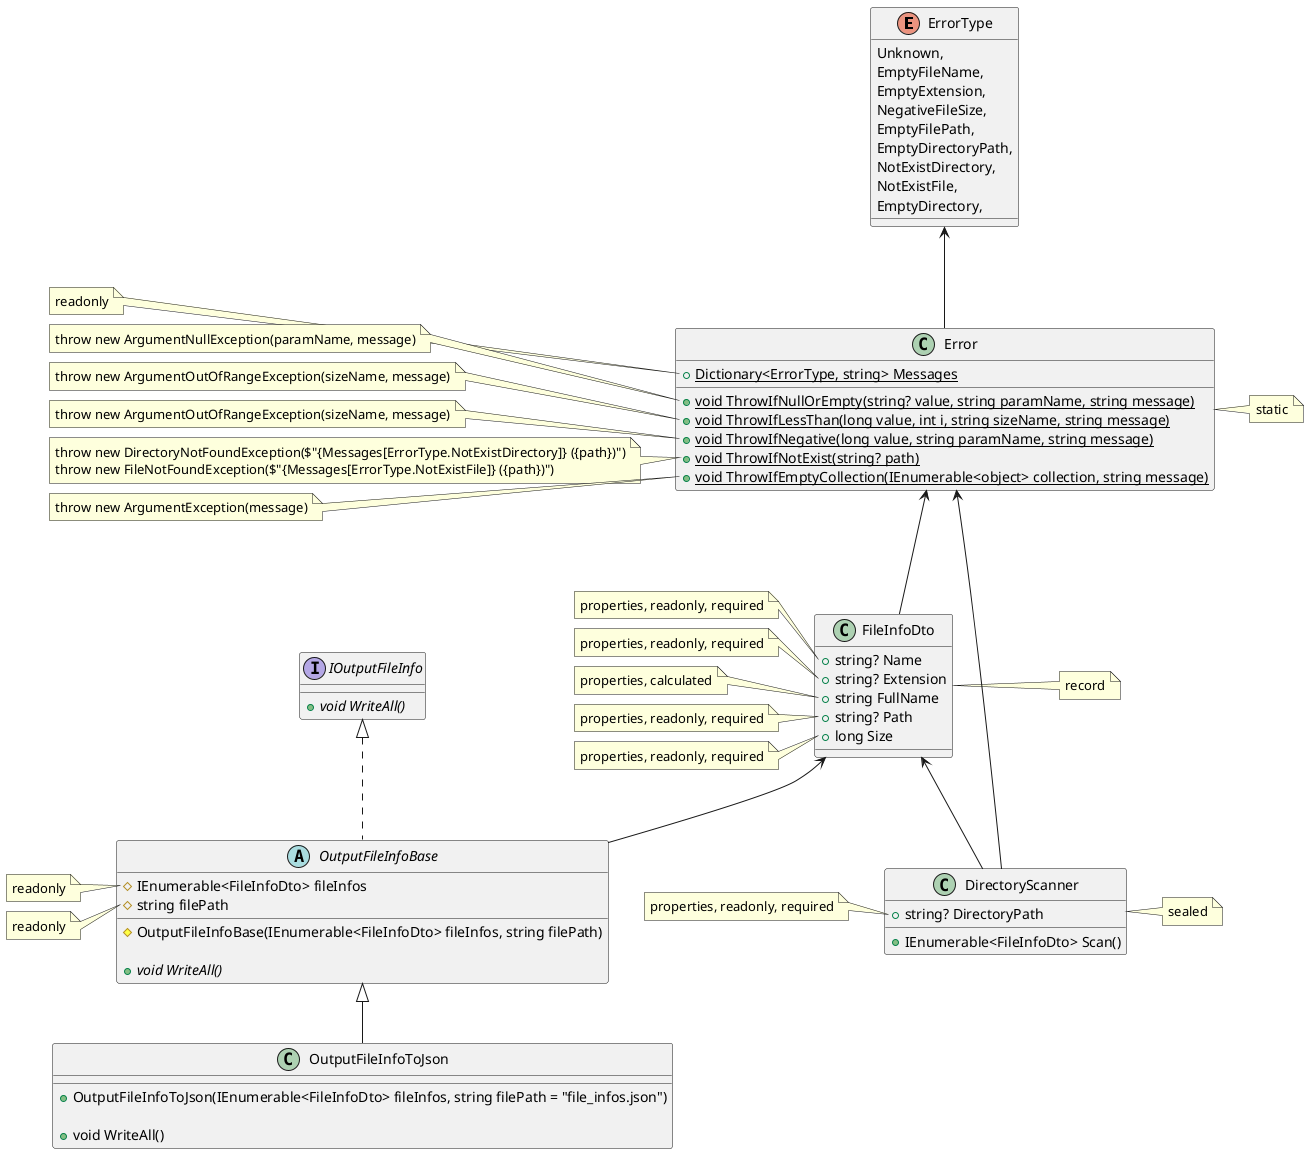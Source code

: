 ﻿@startuml
'https://plantuml.com/class-diagram

enum ErrorType 
{
    Unknown,
    EmptyFileName,
    EmptyExtension,
    NegativeFileSize,
    EmptyFilePath,
    EmptyDirectoryPath,
    NotExistDirectory,
    NotExistFile,
    EmptyDirectory,
}

ErrorType <-- Error
class Error 
{
    + {static} Dictionary<ErrorType, string> Messages
    + {static} void ThrowIfNullOrEmpty(string? value, string paramName, string message)
    + {static} void ThrowIfLessThan(long value, int i, string sizeName, string message)
    + {static} void ThrowIfNegative(long value, string paramName, string message)
    + {static} void ThrowIfNotExist(string? path)
    + {static} void ThrowIfEmptyCollection(IEnumerable<object> collection, string message)
}
note right of Error
    static
end note
note left of Error::Messages
    readonly
end note
note left of Error::ThrowIfNullOrEmpty
    throw new ArgumentNullException(paramName, message)
end note
note left of Error::ThrowIfLessThan
    throw new ArgumentOutOfRangeException(sizeName, message)
end note
note left of Error::ThrowIfNegative
    throw new ArgumentOutOfRangeException(sizeName, message)
end note
note left of Error::ThrowIfNotExist
    throw new DirectoryNotFoundException($"{Messages[ErrorType.NotExistDirectory]} ({path})")
    throw new FileNotFoundException($"{Messages[ErrorType.NotExistFile]} ({path})")
end note
note left of Error::ThrowIfEmptyCollection
    throw new ArgumentException(message)
end note

Error <-- FileInfoDto
class FileInfoDto 
{
    + string? Name
    + string? Extension
    + string FullName
    + string? Path
    + long Size
}
note right of FileInfoDto
    record
end note
note left of FileInfoDto::Name
    properties, readonly, required
end note
note left of FileInfoDto::Extension
    properties, readonly, required
end note
note left of FileInfoDto::FullName
    properties, calculated
end note
note left of FileInfoDto::Path
    properties, readonly, required
end note
note left of FileInfoDto::Size
    properties, readonly, required
end note

Error <-- DirectoryScanner
FileInfoDto <-- DirectoryScanner
class DirectoryScanner 
{
    + string? DirectoryPath
    + IEnumerable<FileInfoDto> Scan()
}
note right of DirectoryScanner
    sealed
end note
note left of DirectoryScanner::DirectoryPath
    properties, readonly, required
end note


interface IOutputFileInfo 
{
    + {abstract} void WriteAll()
}

FileInfoDto <-- OutputFileInfoBase
IOutputFileInfo <|.. OutputFileInfoBase
abstract class OutputFileInfoBase
{
    # IEnumerable<FileInfoDto> fileInfos
    # string filePath
    
    # OutputFileInfoBase(IEnumerable<FileInfoDto> fileInfos, string filePath)
    
    + {abstract} void WriteAll()
}
note left of OutputFileInfoBase::fileInfos
    readonly
end note
note left of OutputFileInfoBase::filePath
    readonly
end note

OutputFileInfoBase <|-- OutputFileInfoToJson
class OutputFileInfoToJson
{
    + OutputFileInfoToJson(IEnumerable<FileInfoDto> fileInfos, string filePath = "file_infos.json")
    
    + void WriteAll()
}

@enduml